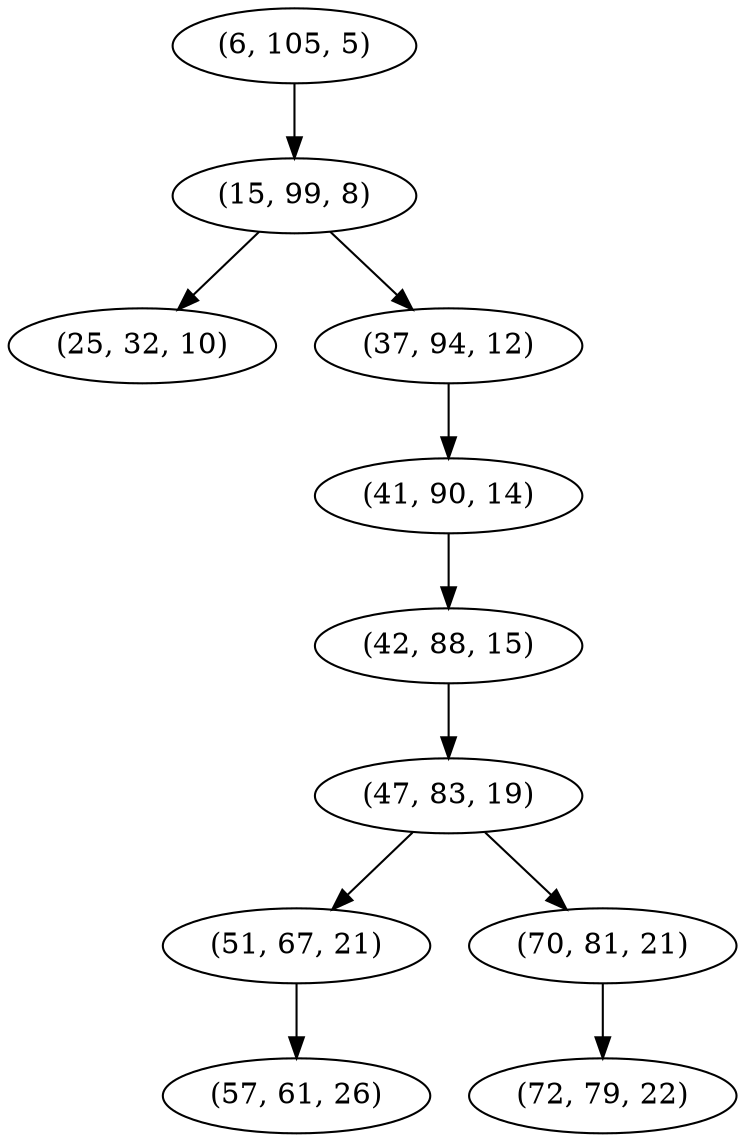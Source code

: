digraph tree {
    "(6, 105, 5)";
    "(15, 99, 8)";
    "(25, 32, 10)";
    "(37, 94, 12)";
    "(41, 90, 14)";
    "(42, 88, 15)";
    "(47, 83, 19)";
    "(51, 67, 21)";
    "(57, 61, 26)";
    "(70, 81, 21)";
    "(72, 79, 22)";
    "(6, 105, 5)" -> "(15, 99, 8)";
    "(15, 99, 8)" -> "(25, 32, 10)";
    "(15, 99, 8)" -> "(37, 94, 12)";
    "(37, 94, 12)" -> "(41, 90, 14)";
    "(41, 90, 14)" -> "(42, 88, 15)";
    "(42, 88, 15)" -> "(47, 83, 19)";
    "(47, 83, 19)" -> "(51, 67, 21)";
    "(47, 83, 19)" -> "(70, 81, 21)";
    "(51, 67, 21)" -> "(57, 61, 26)";
    "(70, 81, 21)" -> "(72, 79, 22)";
}
